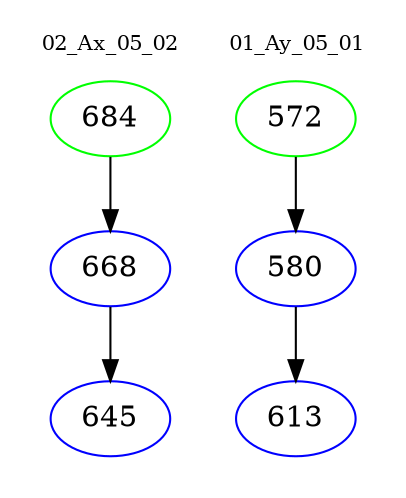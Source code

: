 digraph{
subgraph cluster_0 {
color = white
label = "02_Ax_05_02";
fontsize=10;
T0_684 [label="684", color="green"]
T0_684 -> T0_668 [color="black"]
T0_668 [label="668", color="blue"]
T0_668 -> T0_645 [color="black"]
T0_645 [label="645", color="blue"]
}
subgraph cluster_1 {
color = white
label = "01_Ay_05_01";
fontsize=10;
T1_572 [label="572", color="green"]
T1_572 -> T1_580 [color="black"]
T1_580 [label="580", color="blue"]
T1_580 -> T1_613 [color="black"]
T1_613 [label="613", color="blue"]
}
}

